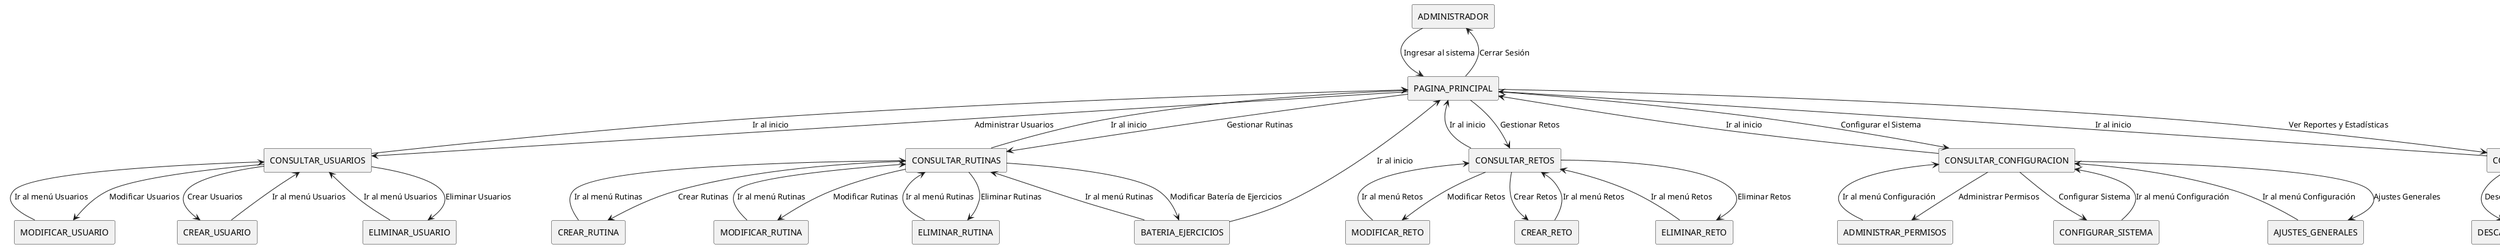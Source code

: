@startuml
!define RECTANGLE(x) rectangle x

RECTANGLE(ADMINISTRADOR)
RECTANGLE(PAGINA_PRINCIPAL)

' Menús principales
RECTANGLE(CONSULTAR_USUARIOS)
RECTANGLE(CONSULTAR_RUTINAS)
RECTANGLE(CONSULTAR_RETOS)
RECTANGLE(CONSULTAR_CONFIGURACION)
RECTANGLE(CONSULTAR_REPORTES)

' Relación entre el Administrador y la Página Principal
ADMINISTRADOR --> PAGINA_PRINCIPAL : Ingresar al sistema
PAGINA_PRINCIPAL --> ADMINISTRADOR : Cerrar Sesión

' Conexiones desde la Página Principal a los Menús
PAGINA_PRINCIPAL --> CONSULTAR_USUARIOS : Administrar Usuarios
CONSULTAR_USUARIOS --> PAGINA_PRINCIPAL : Ir al inicio

PAGINA_PRINCIPAL --> CONSULTAR_RUTINAS : Gestionar Rutinas
CONSULTAR_RUTINAS --> PAGINA_PRINCIPAL : Ir al inicio

PAGINA_PRINCIPAL --> CONSULTAR_RETOS : Gestionar Retos
CONSULTAR_RETOS --> PAGINA_PRINCIPAL : Ir al inicio

PAGINA_PRINCIPAL --> CONSULTAR_CONFIGURACION : Configurar el Sistema
CONSULTAR_CONFIGURACION --> PAGINA_PRINCIPAL : Ir al inicio

PAGINA_PRINCIPAL --> CONSULTAR_REPORTES : Ver Reportes y Estadísticas
CONSULTAR_REPORTES --> PAGINA_PRINCIPAL : Ir al inicio

' Subfunciones de Menú de Usuarios
RECTANGLE(CREAR_USUARIO)
RECTANGLE(MODIFICAR_USUARIO)
RECTANGLE(ELIMINAR_USUARIO)
CONSULTAR_USUARIOS --> CREAR_USUARIO : Crear Usuarios
CREAR_USUARIO --> CONSULTAR_USUARIOS : Ir al menú Usuarios

CONSULTAR_USUARIOS --> MODIFICAR_USUARIO : Modificar Usuarios
MODIFICAR_USUARIO --> CONSULTAR_USUARIOS : Ir al menú Usuarios

CONSULTAR_USUARIOS --> ELIMINAR_USUARIO : Eliminar Usuarios
ELIMINAR_USUARIO --> CONSULTAR_USUARIOS : Ir al menú Usuarios

' Subfunciones de Menú de Rutinas
RECTANGLE(CREAR_RUTINA)
RECTANGLE(MODIFICAR_RUTINA)
RECTANGLE(ELIMINAR_RUTINA)
RECTANGLE(BATERIA_EJERCICIOS)
CONSULTAR_RUTINAS --> CREAR_RUTINA : Crear Rutinas
CREAR_RUTINA --> CONSULTAR_RUTINAS : Ir al menú Rutinas

CONSULTAR_RUTINAS --> MODIFICAR_RUTINA : Modificar Rutinas
MODIFICAR_RUTINA --> CONSULTAR_RUTINAS : Ir al menú Rutinas

CONSULTAR_RUTINAS --> ELIMINAR_RUTINA : Eliminar Rutinas
ELIMINAR_RUTINA --> CONSULTAR_RUTINAS : Ir al menú Rutinas

CONSULTAR_RUTINAS --> BATERIA_EJERCICIOS : Modificar Batería de Ejercicios
BATERIA_EJERCICIOS --> CONSULTAR_RUTINAS : Ir al menú Rutinas
BATERIA_EJERCICIOS --> PAGINA_PRINCIPAL : Ir al inicio

' Subfunciones de Menú de Retos
RECTANGLE(CREAR_RETO)
RECTANGLE(MODIFICAR_RETO)
RECTANGLE(ELIMINAR_RETO)
CONSULTAR_RETOS --> CREAR_RETO : Crear Retos
CREAR_RETO --> CONSULTAR_RETOS : Ir al menú Retos

CONSULTAR_RETOS --> MODIFICAR_RETO : Modificar Retos
MODIFICAR_RETO --> CONSULTAR_RETOS : Ir al menú Retos

CONSULTAR_RETOS --> ELIMINAR_RETO : Eliminar Retos
ELIMINAR_RETO --> CONSULTAR_RETOS : Ir al menú Retos

' Subfunciones de Menú de Configuración
RECTANGLE(CONFIGURAR_SISTEMA)
RECTANGLE(ADMINISTRAR_PERMISOS)
RECTANGLE(AJUSTES_GENERALES)
CONSULTAR_CONFIGURACION --> CONFIGURAR_SISTEMA : Configurar Sistema
CONFIGURAR_SISTEMA --> CONSULTAR_CONFIGURACION : Ir al menú Configuración

CONSULTAR_CONFIGURACION --> ADMINISTRAR_PERMISOS : Administrar Permisos
ADMINISTRAR_PERMISOS --> CONSULTAR_CONFIGURACION : Ir al menú Configuración

CONSULTAR_CONFIGURACION --> AJUSTES_GENERALES : Ajustes Generales
AJUSTES_GENERALES --> CONSULTAR_CONFIGURACION : Ir al menú Configuración

' Subfunciones de Menú de Reportes
RECTANGLE(CONSULTAR_REPORTES_DETALLADOS)
RECTANGLE(DESCARGAR_ESTADISTICAS)
CONSULTAR_REPORTES --> CONSULTAR_REPORTES_DETALLADOS : Consultar Reportes Detallados
CONSULTAR_REPORTES_DETALLADOS --> CONSULTAR_REPORTES : Ir al menú Reportes

CONSULTAR_REPORTES --> DESCARGAR_ESTADISTICAS : Descargar Estadísticas
DESCARGAR_ESTADISTICAS --> CONSULTAR_REPORTES : Ir al menú Reportes

@enduml
